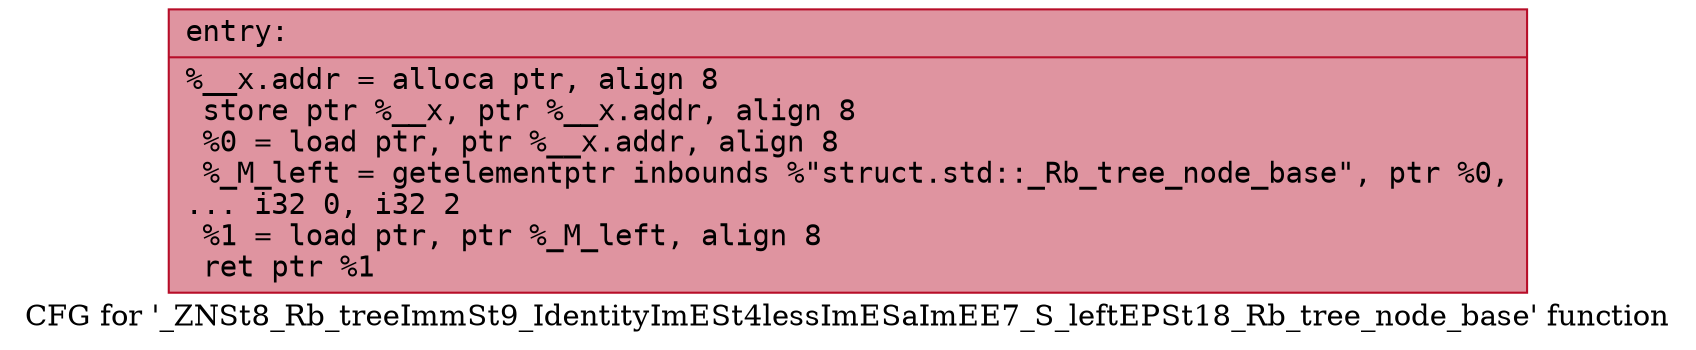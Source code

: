 digraph "CFG for '_ZNSt8_Rb_treeImmSt9_IdentityImESt4lessImESaImEE7_S_leftEPSt18_Rb_tree_node_base' function" {
	label="CFG for '_ZNSt8_Rb_treeImmSt9_IdentityImESt4lessImESaImEE7_S_leftEPSt18_Rb_tree_node_base' function";

	Node0x560dca02f010 [shape=record,color="#b70d28ff", style=filled, fillcolor="#b70d2870" fontname="Courier",label="{entry:\l|  %__x.addr = alloca ptr, align 8\l  store ptr %__x, ptr %__x.addr, align 8\l  %0 = load ptr, ptr %__x.addr, align 8\l  %_M_left = getelementptr inbounds %\"struct.std::_Rb_tree_node_base\", ptr %0,\l... i32 0, i32 2\l  %1 = load ptr, ptr %_M_left, align 8\l  ret ptr %1\l}"];
}
